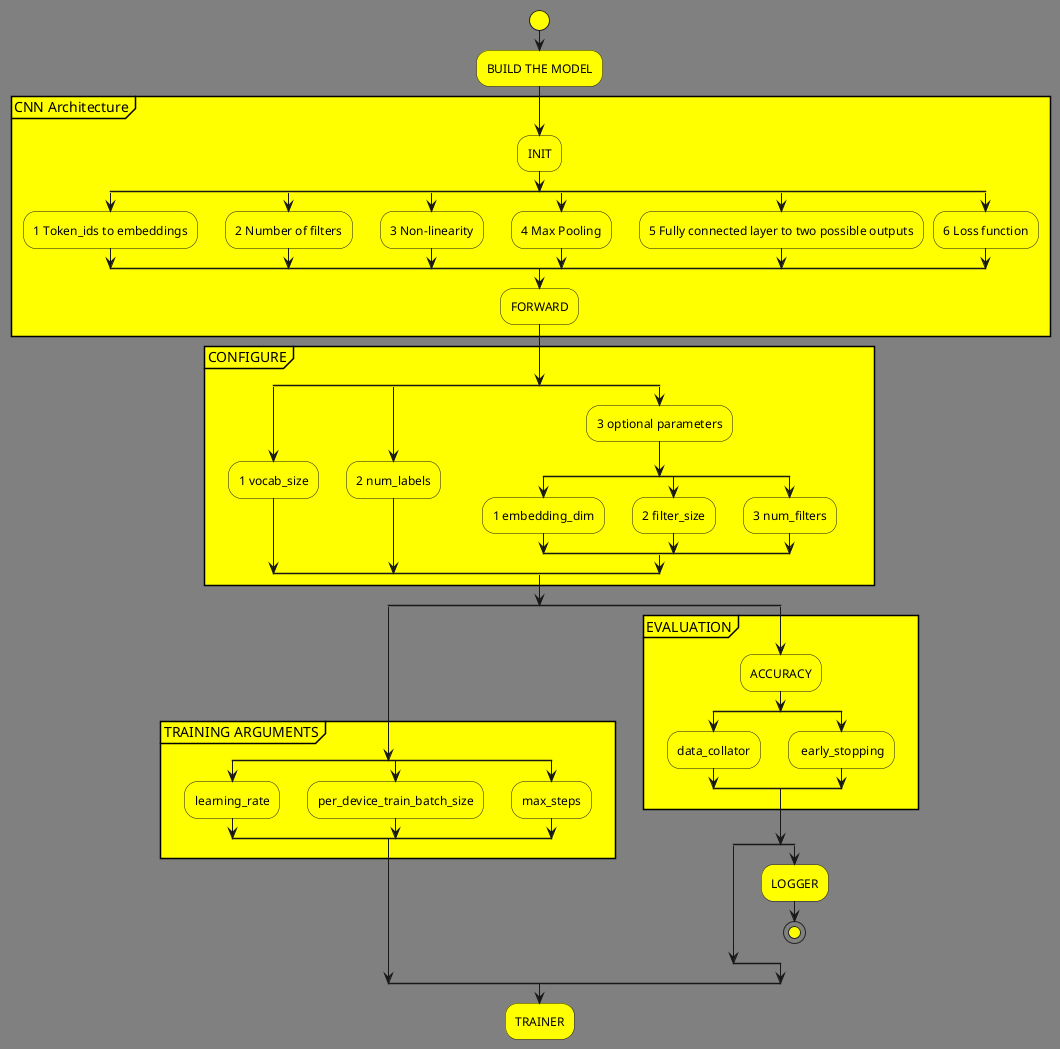 @startuml cnn3

<style>
activityDiagram {
  BackgroundColor #FFFF00
  BorderColor #33668E
  FontColor #000000
  FontName arial
}

document {
   BackgroundColor gray
}
</style>
start
:BUILD THE MODEL;
partition CNN Architecture {
    :INIT;
    split
        :1 Token_ids to embeddings;
    split again
        :2 Number of filters;
    split again
        :3 Non-linearity;
    split again
        :4 Max Pooling;
    split again
        :5 Fully connected layer to two possible outputs;
    split again
        :6 Loss function;
    end split
    :FORWARD;
}
partition CONFIGURE {
    split
        :1 vocab_size;
    split again
        :2 num_labels;
    split again
        :3 optional parameters;
        split
        :1 embedding_dim;
        split again
        :2 filter_size;
        split again
        :3 num_filters;
        end split
    end split
}
split
    partition TRAINING ARGUMENTS {
        split
            :learning_rate;
        split again
            :per_device_train_batch_size;
        split again
            :max_steps;
        end split
    }
split again
    partition EVALUATION {
        :ACCURACY;
        split
            :data_collator;
        split again
            : early_stopping;
        end split
    }
    split 
    split again
        :LOGGER;
        stop;
    end split
end split
:TRAINER;
@enduml
